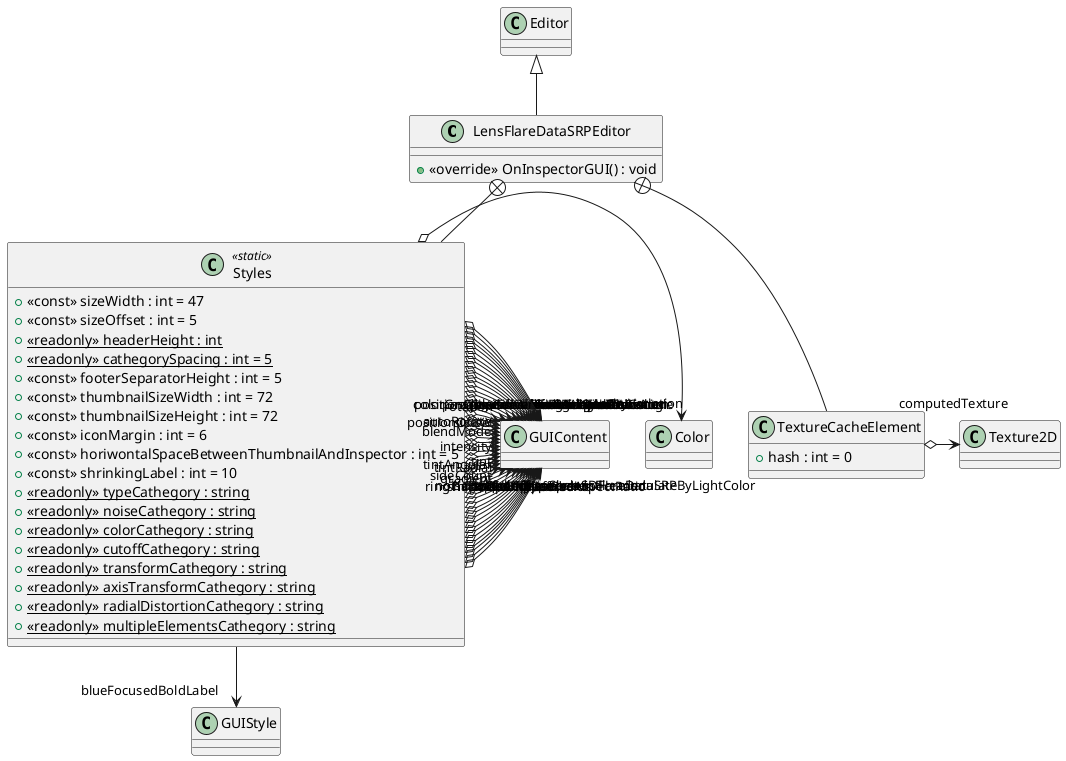 @startuml
class LensFlareDataSRPEditor {
    + <<override>> OnInspectorGUI() : void
}
class Styles <<static>> {
    + <<const>> sizeWidth : int = 47
    + <<const>> sizeOffset : int = 5
    + {static} <<readonly>> headerHeight : int
    + {static} <<readonly>> cathegorySpacing : int = 5
    + <<const>> footerSeparatorHeight : int = 5
    + <<const>> thumbnailSizeWidth : int = 72
    + <<const>> thumbnailSizeHeight : int = 72
    + <<const>> iconMargin : int = 6
    + <<const>> horiwontalSpaceBetweenThumbnailAndInspector : int = 5
    + <<const>> shrinkingLabel : int = 10
    {static} + <<readonly>> typeCathegory : string
    {static} + <<readonly>> noiseCathegory : string
    {static} + <<readonly>> colorCathegory : string
    {static} + <<readonly>> cutoffCathegory : string
    {static} + <<readonly>> transformCathegory : string
    {static} + <<readonly>> axisTransformCathegory : string
    {static} + <<readonly>> radialDistortionCathegory : string
    {static} + <<readonly>> multipleElementsCathegory : string
}
class TextureCacheElement {
    + hash : int = 0
}
Editor <|-- LensFlareDataSRPEditor
LensFlareDataSRPEditor +-- Styles
Styles o-> "elementBackgroundColor" Color
Styles o-> "mainHeader" GUIContent
Styles o-> "elementHeader" GUIContent
Styles o-> "type" GUIContent
Styles o-> "flareTexture" GUIContent
Styles o-> "preserveAspectRatio" GUIContent
Styles o-> "gradient" GUIContent
Styles o-> "fallOff" GUIContent
Styles o-> "sideCount" GUIContent
Styles o-> "sdfRoundness" GUIContent
Styles o-> "inverseSDF" GUIContent
Styles o-> "shapeCutOffSpeed" GUIContent
Styles o-> "shapeCutOffRadius" GUIContent
Styles o-> "lensFlareDataSRP" GUIContent
Styles o-> "noiseAmplitude" GUIContent
Styles o-> "noiseFrequency" GUIContent
Styles o-> "noiseSpeed" GUIContent
Styles o-> "ringThickness" GUIContent
Styles o-> "tintColorType" GUIContent
Styles o-> "tint" GUIContent
Styles o-> "tintRadial" GUIContent
Styles o-> "tintAngular" GUIContent
Styles o-> "modulateByLightColor" GUIContent
Styles o-> "intensity" GUIContent
Styles o-> "blendMode" GUIContent
Styles o-> "positionOffset" GUIContent
Styles o-> "autoRotate" GUIContent
Styles o-> "rotation" GUIContent
Styles o-> "sizeXY" GUIContent
Styles o-> "uniformScale" GUIContent
Styles o-> "position" GUIContent
Styles o-> "angularOffset" GUIContent
Styles o-> "translationScale" GUIContent
Styles o-> "enableDistortion" GUIContent
Styles o-> "targetSizeDistortion" GUIContent
Styles o-> "distortionCurve" GUIContent
Styles o-> "distortionRelativeToCenter" GUIContent
Styles o-> "allowMultipleElement" GUIContent
Styles o-> "count" GUIContent
Styles o-> "distribution" GUIContent
Styles o-> "lengthSpread" GUIContent
Styles o-> "seed" GUIContent
Styles o-> "intensityVariation" GUIContent
Styles o-> "colorGradient" GUIContent
Styles o-> "positionVariation" GUIContent
Styles o-> "rotationVariation" GUIContent
Styles o-> "scaleVariation" GUIContent
Styles o-> "positionCurve" GUIContent
Styles o-> "scaleCurve" GUIContent
Styles o-> "uniformAngleCurve" GUIContent
Styles o-> "uniformAngle" GUIContent
Styles --> "blueFocusedBoldLabel" GUIStyle
LensFlareDataSRPEditor +-- TextureCacheElement
TextureCacheElement o-> "computedTexture" Texture2D
@enduml
